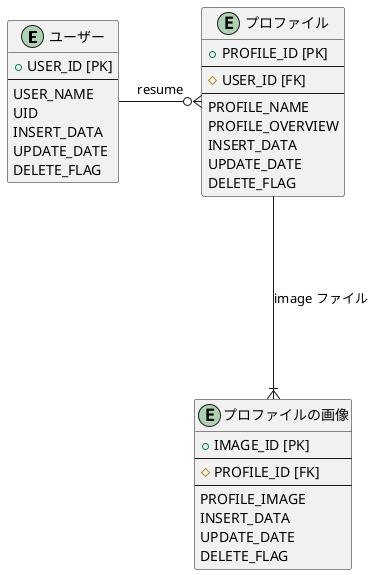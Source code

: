 @startuml EntityRelationship

    entity "ユーザー" as users {
        + USER_ID [PK]
        --
        USER_NAME
        UID
        INSERT_DATA
        UPDATE_DATE
        DELETE_FLAG
       }

    entity "プロファイル" as profiles {
        + PROFILE_ID [PK]
        --
        # USER_ID [FK]
        --
        PROFILE_NAME
        PROFILE_OVERVIEW
        INSERT_DATA
        UPDATE_DATE
        DELETE_FLAG
    }

    entity "プロファイルの画像" as profile_images {
        + IMAGE_ID [PK]
        --
        # PROFILE_ID [FK]
        --
        PROFILE_IMAGE
        INSERT_DATA
        UPDATE_DATE
        DELETE_FLAG
    }


'コメント：配置方法
users --right--o{ profiles : resume
profiles --down--|{ profile_images : image ファイル

@enduml
